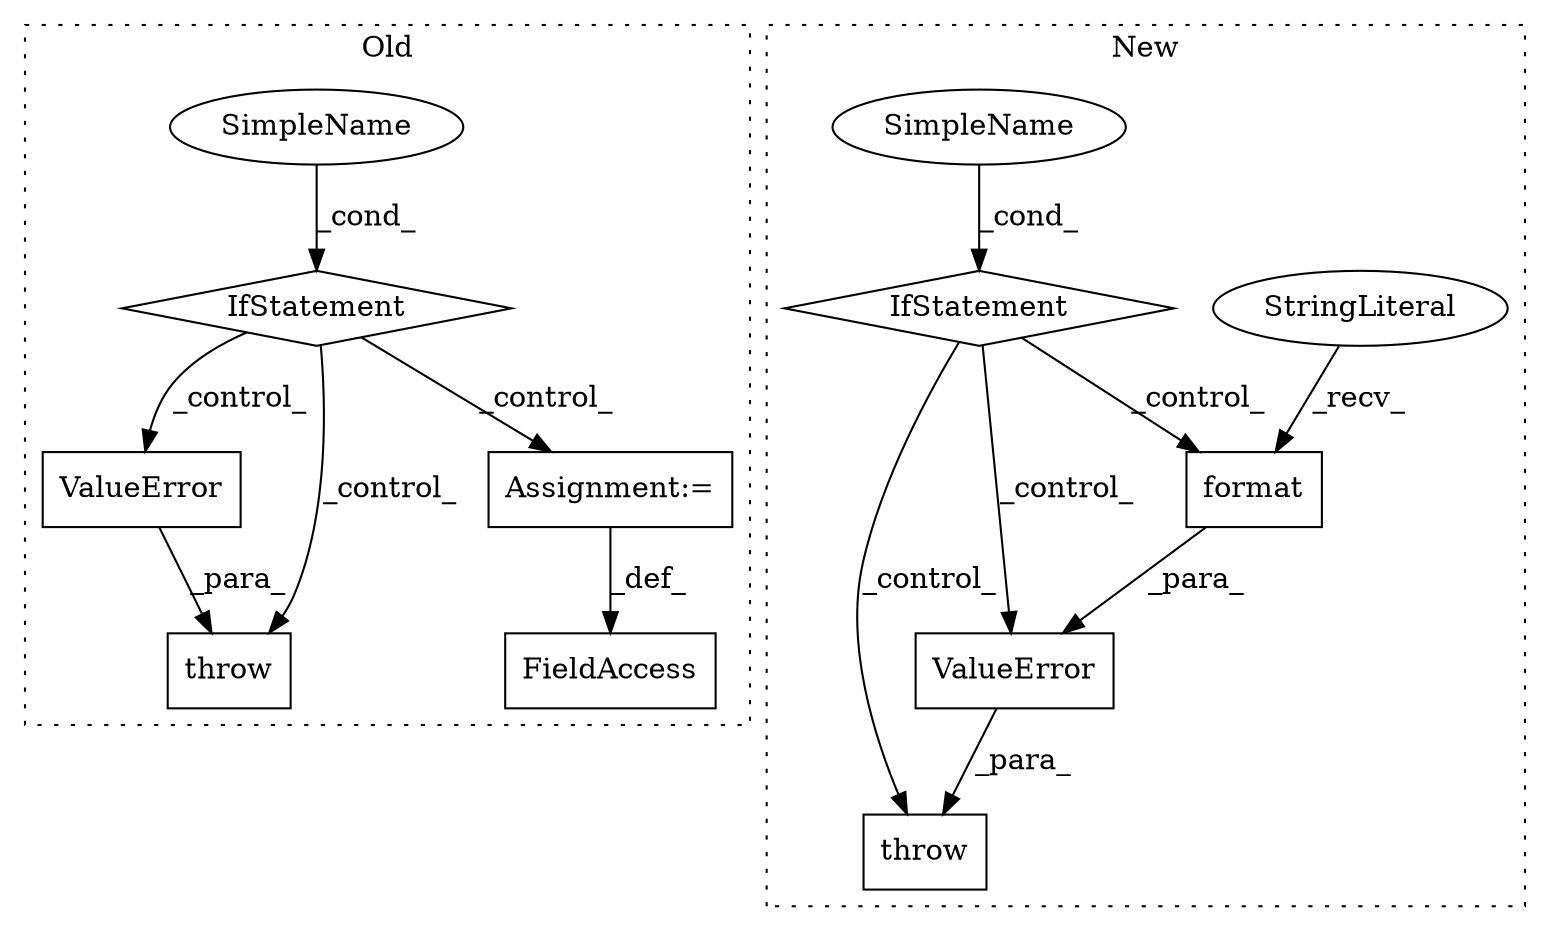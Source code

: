 digraph G {
subgraph cluster0 {
1 [label="ValueError" a="32" s="790,865" l="11,1" shape="box"];
3 [label="throw" a="53" s="784" l="6" shape="box"];
9 [label="IfStatement" a="25" s="745,772" l="4,2" shape="diamond"];
10 [label="SimpleName" a="42" s="" l="" shape="ellipse"];
11 [label="Assignment:=" a="7" s="902" l="1" shape="box"];
12 [label="FieldAccess" a="22" s="1136" l="20" shape="box"];
label = "Old";
style="dotted";
}
subgraph cluster1 {
2 [label="format" a="32" s="877,931" l="7,1" shape="box"];
4 [label="StringLiteral" a="45" s="806" l="70" shape="ellipse"];
5 [label="throw" a="53" s="789" l="6" shape="box"];
6 [label="ValueError" a="32" s="795,932" l="11,1" shape="box"];
7 [label="SimpleName" a="42" s="" l="" shape="ellipse"];
8 [label="IfStatement" a="25" s="686,713" l="4,2" shape="diamond"];
label = "New";
style="dotted";
}
1 -> 3 [label="_para_"];
2 -> 6 [label="_para_"];
4 -> 2 [label="_recv_"];
6 -> 5 [label="_para_"];
7 -> 8 [label="_cond_"];
8 -> 2 [label="_control_"];
8 -> 5 [label="_control_"];
8 -> 6 [label="_control_"];
9 -> 11 [label="_control_"];
9 -> 1 [label="_control_"];
9 -> 3 [label="_control_"];
10 -> 9 [label="_cond_"];
11 -> 12 [label="_def_"];
}